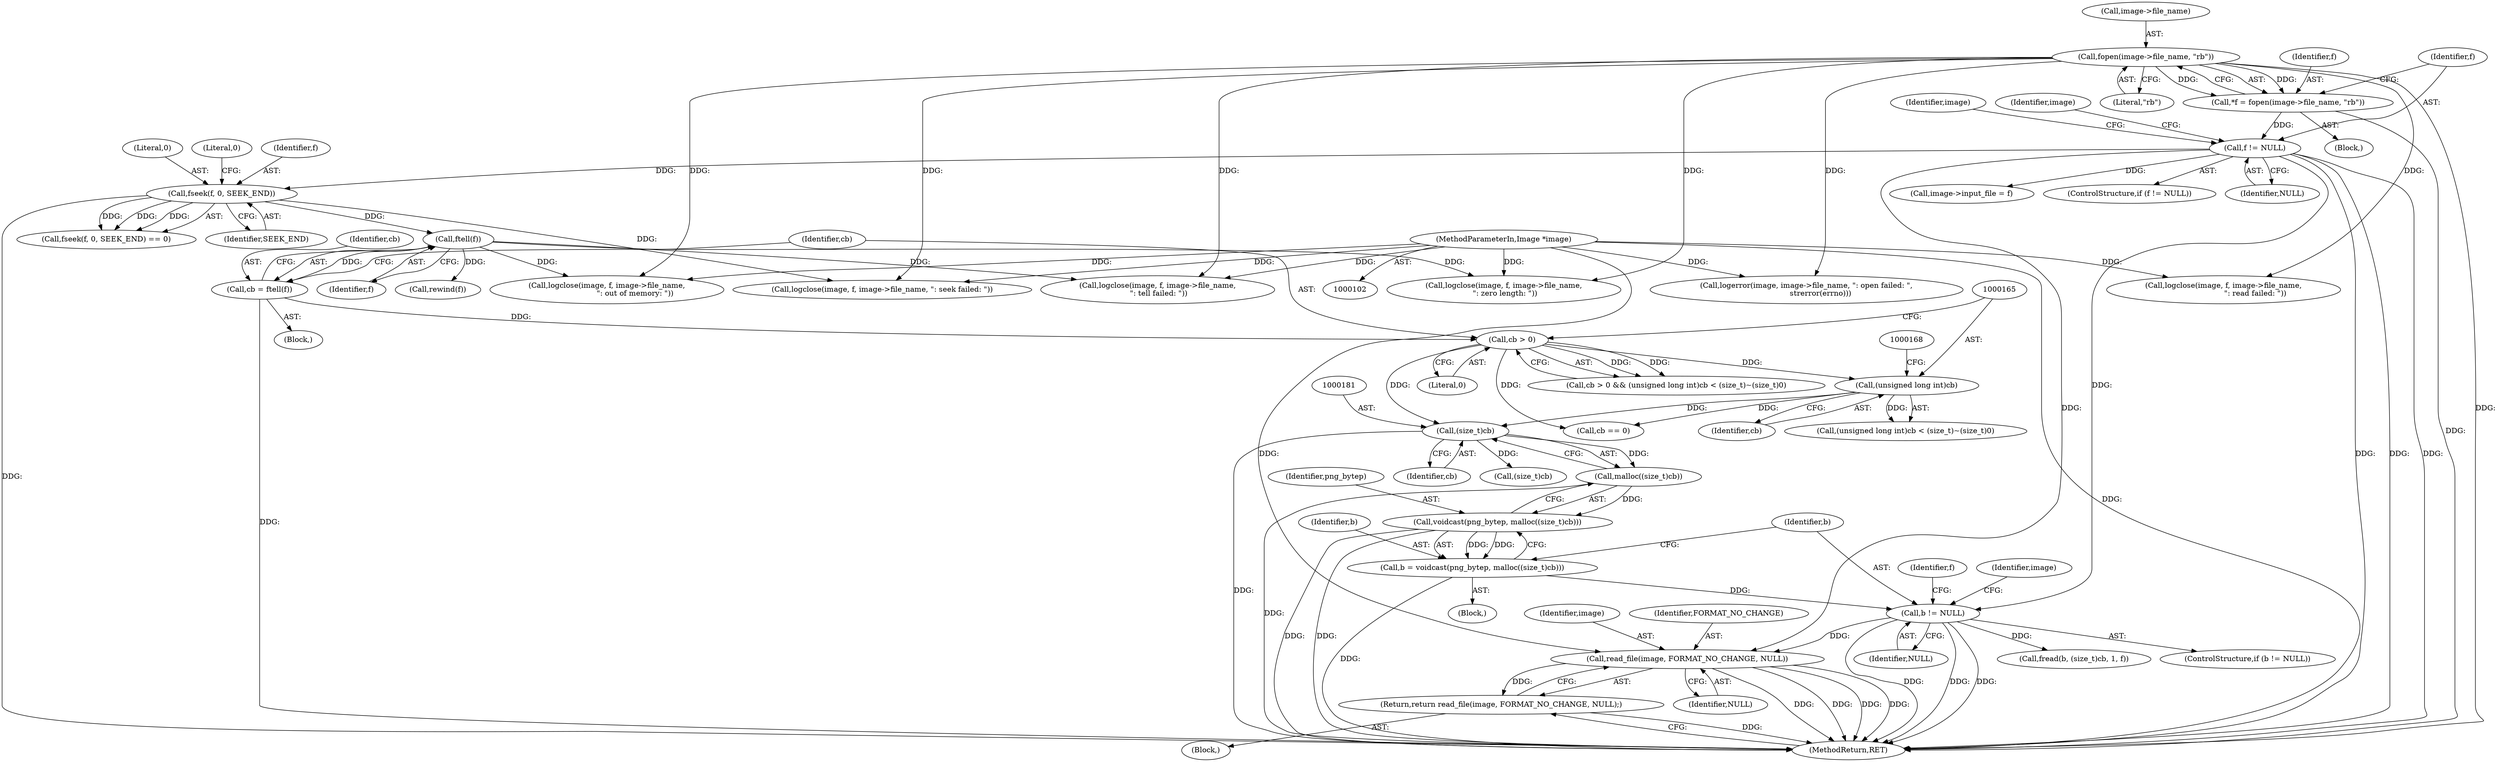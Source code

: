 digraph "0_Android_9d4853418ab2f754c2b63e091c29c5529b8b86ca_30@API" {
"1000276" [label="(Call,read_file(image, FORMAT_NO_CHANGE, NULL))"];
"1000103" [label="(MethodParameterIn,Image *image)"];
"1000128" [label="(Call,f != NULL)"];
"1000120" [label="(Call,*f = fopen(image->file_name, \"rb\"))"];
"1000122" [label="(Call,fopen(image->file_name, \"rb\"))"];
"1000184" [label="(Call,b != NULL)"];
"1000175" [label="(Call,b = voidcast(png_bytep, malloc((size_t)cb)))"];
"1000177" [label="(Call,voidcast(png_bytep, malloc((size_t)cb)))"];
"1000179" [label="(Call,malloc((size_t)cb))"];
"1000180" [label="(Call,(size_t)cb)"];
"1000164" [label="(Call,(unsigned long int)cb)"];
"1000160" [label="(Call,cb > 0)"];
"1000154" [label="(Call,cb = ftell(f))"];
"1000156" [label="(Call,ftell(f))"];
"1000147" [label="(Call,fseek(f, 0, SEEK_END))"];
"1000275" [label="(Return,return read_file(image, FORMAT_NO_CHANGE, NULL);)"];
"1000129" [label="(Identifier,f)"];
"1000189" [label="(Identifier,f)"];
"1000161" [label="(Identifier,cb)"];
"1000178" [label="(Identifier,png_bytep)"];
"1000277" [label="(Identifier,image)"];
"1000157" [label="(Identifier,f)"];
"1000104" [label="(Block,)"];
"1000267" [label="(Call,logerror(image, image->file_name, \": open failed: \",\n            strerror(errno)))"];
"1000163" [label="(Call,(unsigned long int)cb < (size_t)~(size_t)0)"];
"1000186" [label="(Identifier,NULL)"];
"1000160" [label="(Call,cb > 0)"];
"1000150" [label="(Identifier,SEEK_END)"];
"1000275" [label="(Return,return read_file(image, FORMAT_NO_CHANGE, NULL);)"];
"1000280" [label="(MethodReturn,RET)"];
"1000164" [label="(Call,(unsigned long int)cb)"];
"1000152" [label="(Block,)"];
"1000276" [label="(Call,read_file(image, FORMAT_NO_CHANGE, NULL))"];
"1000278" [label="(Identifier,FORMAT_NO_CHANGE)"];
"1000128" [label="(Call,f != NULL)"];
"1000227" [label="(Call,logclose(image, f, image->file_name,\n                        \": out of memory: \"))"];
"1000258" [label="(Call,logclose(image, f, image->file_name, \": seek failed: \"))"];
"1000228" [label="(Identifier,image)"];
"1000182" [label="(Identifier,cb)"];
"1000166" [label="(Identifier,cb)"];
"1000156" [label="(Call,ftell(f))"];
"1000126" [label="(Literal,\"rb\")"];
"1000180" [label="(Call,(size_t)cb)"];
"1000123" [label="(Call,image->file_name)"];
"1000249" [label="(Call,logclose(image, f, image->file_name,\n \": tell failed: \"))"];
"1000192" [label="(Call,fread(b, (size_t)cb, 1, f))"];
"1000147" [label="(Call,fseek(f, 0, SEEK_END))"];
"1000218" [label="(Call,logclose(image, f, image->file_name,\n                           \": read failed: \"))"];
"1000135" [label="(Identifier,image)"];
"1000188" [label="(Call,rewind(f))"];
"1000121" [label="(Identifier,f)"];
"1000194" [label="(Call,(size_t)cb)"];
"1000184" [label="(Call,b != NULL)"];
"1000148" [label="(Identifier,f)"];
"1000183" [label="(ControlStructure,if (b != NULL))"];
"1000179" [label="(Call,malloc((size_t)cb))"];
"1000173" [label="(Block,)"];
"1000159" [label="(Call,cb > 0 && (unsigned long int)cb < (size_t)~(size_t)0)"];
"1000155" [label="(Identifier,cb)"];
"1000162" [label="(Literal,0)"];
"1000120" [label="(Call,*f = fopen(image->file_name, \"rb\"))"];
"1000176" [label="(Identifier,b)"];
"1000279" [label="(Identifier,NULL)"];
"1000185" [label="(Identifier,b)"];
"1000138" [label="(Call,image->input_file = f)"];
"1000103" [label="(MethodParameterIn,Image *image)"];
"1000175" [label="(Call,b = voidcast(png_bytep, malloc((size_t)cb)))"];
"1000122" [label="(Call,fopen(image->file_name, \"rb\"))"];
"1000236" [label="(Call,cb == 0)"];
"1000154" [label="(Call,cb = ftell(f))"];
"1000146" [label="(Call,fseek(f, 0, SEEK_END) == 0)"];
"1000149" [label="(Literal,0)"];
"1000268" [label="(Identifier,image)"];
"1000151" [label="(Literal,0)"];
"1000118" [label="(Block,)"];
"1000127" [label="(ControlStructure,if (f != NULL))"];
"1000177" [label="(Call,voidcast(png_bytep, malloc((size_t)cb)))"];
"1000130" [label="(Identifier,NULL)"];
"1000240" [label="(Call,logclose(image, f, image->file_name,\n \": zero length: \"))"];
"1000276" -> "1000275"  [label="AST: "];
"1000276" -> "1000279"  [label="CFG: "];
"1000277" -> "1000276"  [label="AST: "];
"1000278" -> "1000276"  [label="AST: "];
"1000279" -> "1000276"  [label="AST: "];
"1000275" -> "1000276"  [label="CFG: "];
"1000276" -> "1000280"  [label="DDG: "];
"1000276" -> "1000280"  [label="DDG: "];
"1000276" -> "1000280"  [label="DDG: "];
"1000276" -> "1000280"  [label="DDG: "];
"1000276" -> "1000275"  [label="DDG: "];
"1000103" -> "1000276"  [label="DDG: "];
"1000128" -> "1000276"  [label="DDG: "];
"1000184" -> "1000276"  [label="DDG: "];
"1000103" -> "1000102"  [label="AST: "];
"1000103" -> "1000280"  [label="DDG: "];
"1000103" -> "1000218"  [label="DDG: "];
"1000103" -> "1000227"  [label="DDG: "];
"1000103" -> "1000240"  [label="DDG: "];
"1000103" -> "1000249"  [label="DDG: "];
"1000103" -> "1000258"  [label="DDG: "];
"1000103" -> "1000267"  [label="DDG: "];
"1000128" -> "1000127"  [label="AST: "];
"1000128" -> "1000130"  [label="CFG: "];
"1000129" -> "1000128"  [label="AST: "];
"1000130" -> "1000128"  [label="AST: "];
"1000135" -> "1000128"  [label="CFG: "];
"1000268" -> "1000128"  [label="CFG: "];
"1000128" -> "1000280"  [label="DDG: "];
"1000128" -> "1000280"  [label="DDG: "];
"1000128" -> "1000280"  [label="DDG: "];
"1000120" -> "1000128"  [label="DDG: "];
"1000128" -> "1000138"  [label="DDG: "];
"1000128" -> "1000147"  [label="DDG: "];
"1000128" -> "1000184"  [label="DDG: "];
"1000120" -> "1000118"  [label="AST: "];
"1000120" -> "1000122"  [label="CFG: "];
"1000121" -> "1000120"  [label="AST: "];
"1000122" -> "1000120"  [label="AST: "];
"1000129" -> "1000120"  [label="CFG: "];
"1000120" -> "1000280"  [label="DDG: "];
"1000122" -> "1000120"  [label="DDG: "];
"1000122" -> "1000120"  [label="DDG: "];
"1000122" -> "1000126"  [label="CFG: "];
"1000123" -> "1000122"  [label="AST: "];
"1000126" -> "1000122"  [label="AST: "];
"1000122" -> "1000280"  [label="DDG: "];
"1000122" -> "1000218"  [label="DDG: "];
"1000122" -> "1000227"  [label="DDG: "];
"1000122" -> "1000240"  [label="DDG: "];
"1000122" -> "1000249"  [label="DDG: "];
"1000122" -> "1000258"  [label="DDG: "];
"1000122" -> "1000267"  [label="DDG: "];
"1000184" -> "1000183"  [label="AST: "];
"1000184" -> "1000186"  [label="CFG: "];
"1000185" -> "1000184"  [label="AST: "];
"1000186" -> "1000184"  [label="AST: "];
"1000189" -> "1000184"  [label="CFG: "];
"1000228" -> "1000184"  [label="CFG: "];
"1000184" -> "1000280"  [label="DDG: "];
"1000184" -> "1000280"  [label="DDG: "];
"1000184" -> "1000280"  [label="DDG: "];
"1000175" -> "1000184"  [label="DDG: "];
"1000184" -> "1000192"  [label="DDG: "];
"1000175" -> "1000173"  [label="AST: "];
"1000175" -> "1000177"  [label="CFG: "];
"1000176" -> "1000175"  [label="AST: "];
"1000177" -> "1000175"  [label="AST: "];
"1000185" -> "1000175"  [label="CFG: "];
"1000175" -> "1000280"  [label="DDG: "];
"1000177" -> "1000175"  [label="DDG: "];
"1000177" -> "1000175"  [label="DDG: "];
"1000177" -> "1000179"  [label="CFG: "];
"1000178" -> "1000177"  [label="AST: "];
"1000179" -> "1000177"  [label="AST: "];
"1000177" -> "1000280"  [label="DDG: "];
"1000177" -> "1000280"  [label="DDG: "];
"1000179" -> "1000177"  [label="DDG: "];
"1000179" -> "1000180"  [label="CFG: "];
"1000180" -> "1000179"  [label="AST: "];
"1000179" -> "1000280"  [label="DDG: "];
"1000180" -> "1000179"  [label="DDG: "];
"1000180" -> "1000182"  [label="CFG: "];
"1000181" -> "1000180"  [label="AST: "];
"1000182" -> "1000180"  [label="AST: "];
"1000180" -> "1000280"  [label="DDG: "];
"1000164" -> "1000180"  [label="DDG: "];
"1000160" -> "1000180"  [label="DDG: "];
"1000180" -> "1000194"  [label="DDG: "];
"1000164" -> "1000163"  [label="AST: "];
"1000164" -> "1000166"  [label="CFG: "];
"1000165" -> "1000164"  [label="AST: "];
"1000166" -> "1000164"  [label="AST: "];
"1000168" -> "1000164"  [label="CFG: "];
"1000164" -> "1000163"  [label="DDG: "];
"1000160" -> "1000164"  [label="DDG: "];
"1000164" -> "1000236"  [label="DDG: "];
"1000160" -> "1000159"  [label="AST: "];
"1000160" -> "1000162"  [label="CFG: "];
"1000161" -> "1000160"  [label="AST: "];
"1000162" -> "1000160"  [label="AST: "];
"1000165" -> "1000160"  [label="CFG: "];
"1000159" -> "1000160"  [label="CFG: "];
"1000160" -> "1000159"  [label="DDG: "];
"1000160" -> "1000159"  [label="DDG: "];
"1000154" -> "1000160"  [label="DDG: "];
"1000160" -> "1000236"  [label="DDG: "];
"1000154" -> "1000152"  [label="AST: "];
"1000154" -> "1000156"  [label="CFG: "];
"1000155" -> "1000154"  [label="AST: "];
"1000156" -> "1000154"  [label="AST: "];
"1000161" -> "1000154"  [label="CFG: "];
"1000154" -> "1000280"  [label="DDG: "];
"1000156" -> "1000154"  [label="DDG: "];
"1000156" -> "1000157"  [label="CFG: "];
"1000157" -> "1000156"  [label="AST: "];
"1000147" -> "1000156"  [label="DDG: "];
"1000156" -> "1000188"  [label="DDG: "];
"1000156" -> "1000227"  [label="DDG: "];
"1000156" -> "1000240"  [label="DDG: "];
"1000156" -> "1000249"  [label="DDG: "];
"1000147" -> "1000146"  [label="AST: "];
"1000147" -> "1000150"  [label="CFG: "];
"1000148" -> "1000147"  [label="AST: "];
"1000149" -> "1000147"  [label="AST: "];
"1000150" -> "1000147"  [label="AST: "];
"1000151" -> "1000147"  [label="CFG: "];
"1000147" -> "1000280"  [label="DDG: "];
"1000147" -> "1000146"  [label="DDG: "];
"1000147" -> "1000146"  [label="DDG: "];
"1000147" -> "1000146"  [label="DDG: "];
"1000147" -> "1000258"  [label="DDG: "];
"1000275" -> "1000104"  [label="AST: "];
"1000280" -> "1000275"  [label="CFG: "];
"1000275" -> "1000280"  [label="DDG: "];
}
